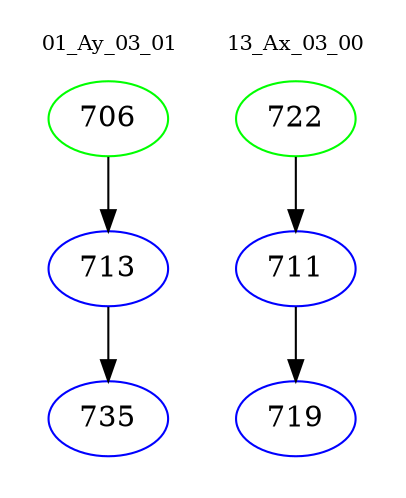 digraph{
subgraph cluster_0 {
color = white
label = "01_Ay_03_01";
fontsize=10;
T0_706 [label="706", color="green"]
T0_706 -> T0_713 [color="black"]
T0_713 [label="713", color="blue"]
T0_713 -> T0_735 [color="black"]
T0_735 [label="735", color="blue"]
}
subgraph cluster_1 {
color = white
label = "13_Ax_03_00";
fontsize=10;
T1_722 [label="722", color="green"]
T1_722 -> T1_711 [color="black"]
T1_711 [label="711", color="blue"]
T1_711 -> T1_719 [color="black"]
T1_719 [label="719", color="blue"]
}
}
